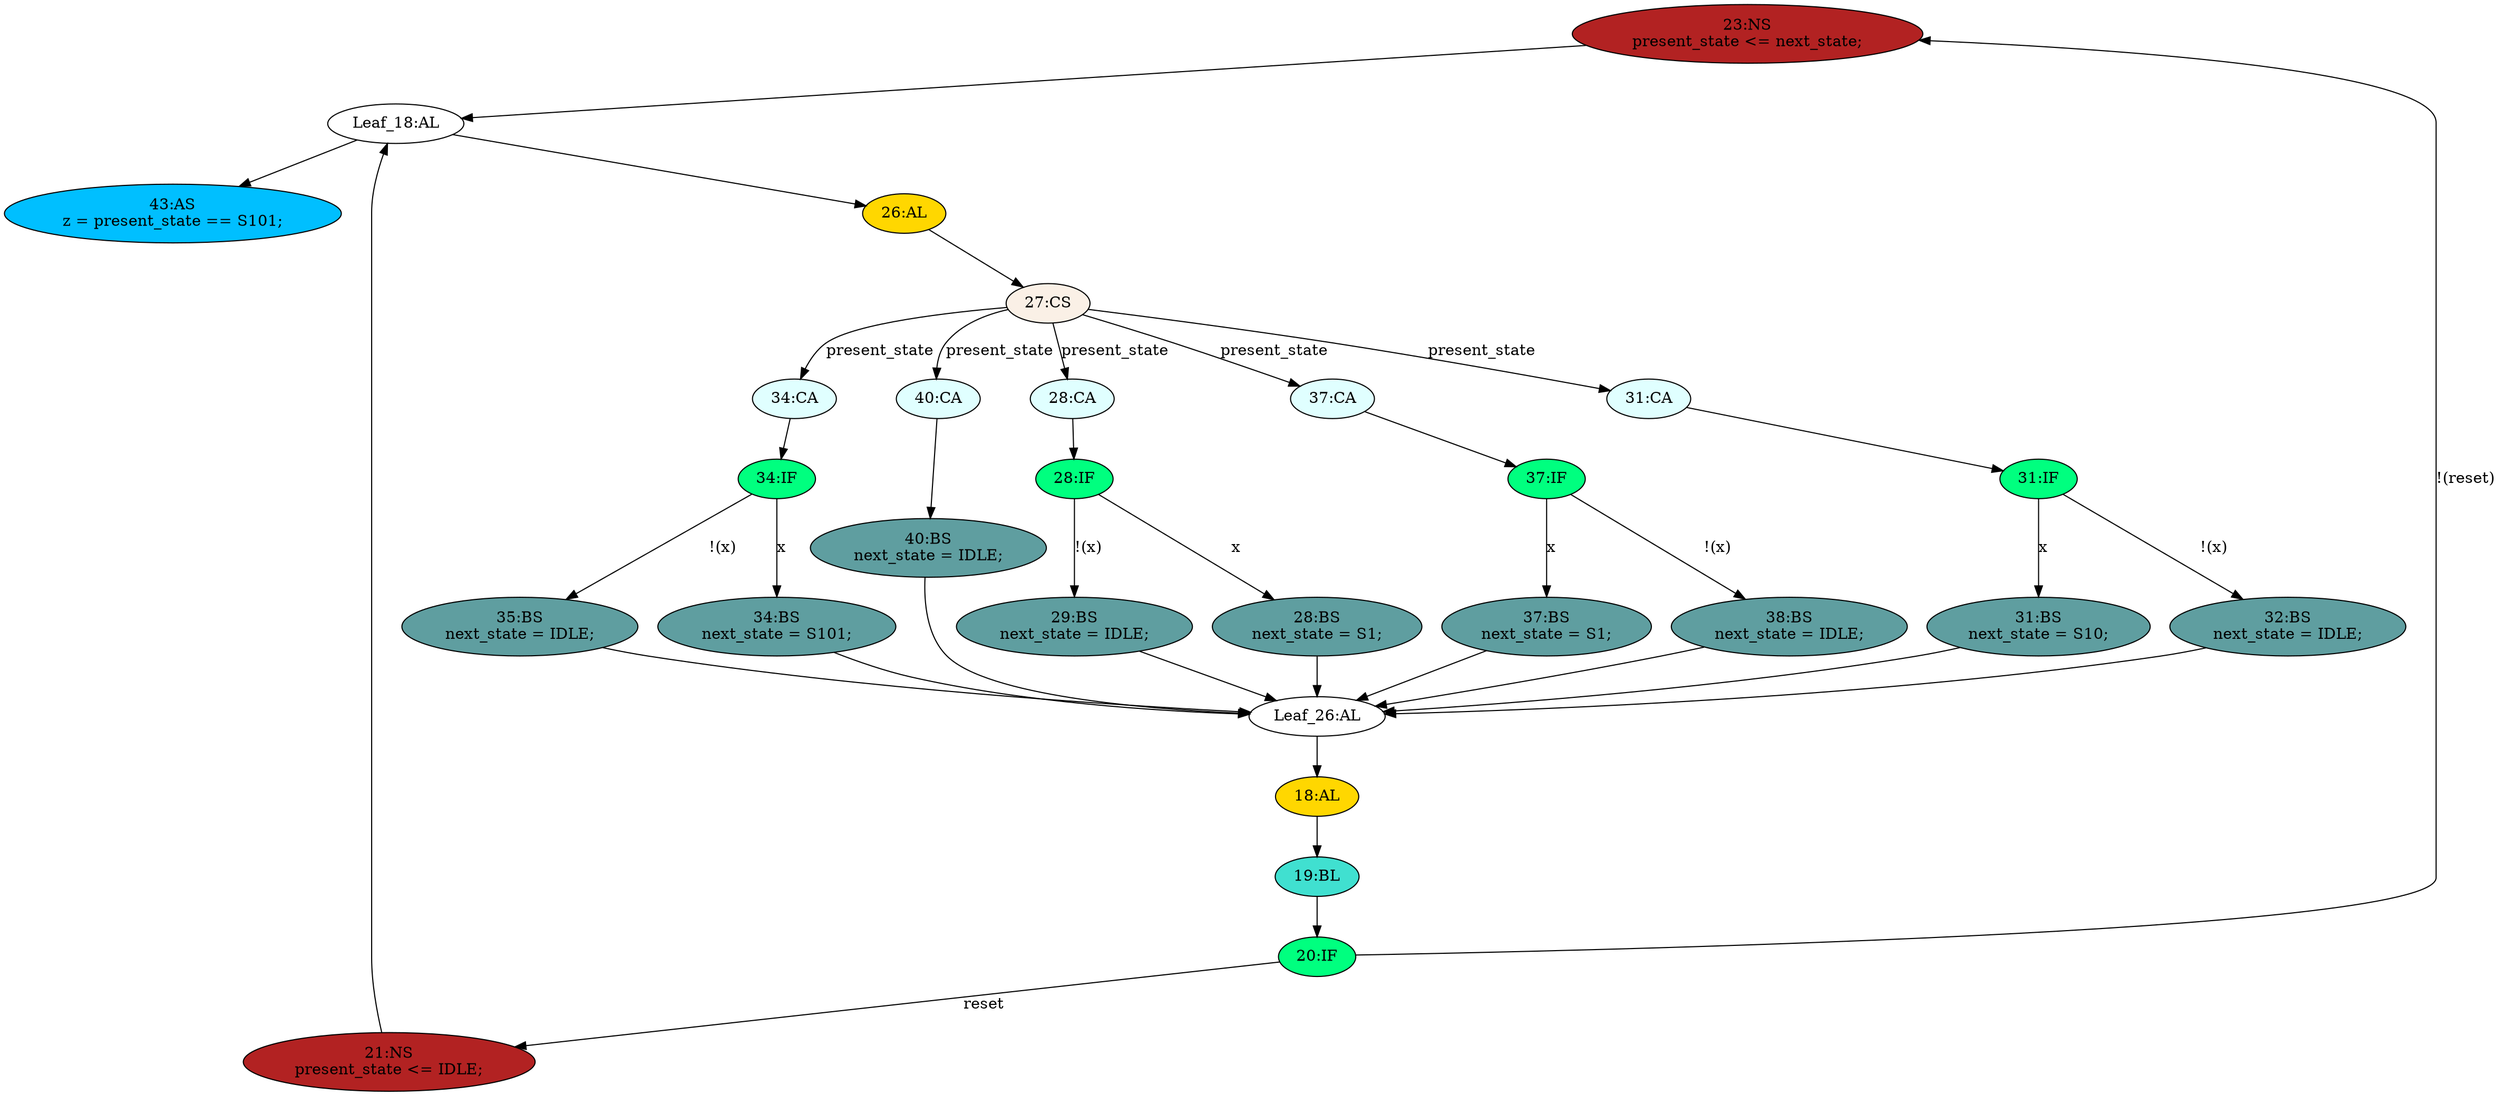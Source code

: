 strict digraph "compose( ,  )" {
	node [label="\N"];
	"23:NS"	[ast="<pyverilog.vparser.ast.NonblockingSubstitution object at 0x7fb842df1650>",
		fillcolor=firebrick,
		label="23:NS
present_state <= next_state;",
		statements="[<pyverilog.vparser.ast.NonblockingSubstitution object at 0x7fb842df1650>]",
		style=filled,
		typ=NonblockingSubstitution];
	"Leaf_18:AL"	[def_var="['present_state']",
		label="Leaf_18:AL"];
	"23:NS" -> "Leaf_18:AL"	[cond="[]",
		lineno=None];
	"26:AL"	[ast="<pyverilog.vparser.ast.Always object at 0x7fb842dfd6d0>",
		clk_sens=False,
		fillcolor=gold,
		label="26:AL",
		sens="[]",
		statements="[]",
		style=filled,
		typ=Always,
		use_var="['x', 'present_state']"];
	"Leaf_18:AL" -> "26:AL";
	"43:AS"	[ast="<pyverilog.vparser.ast.Assign object at 0x7fb842c98750>",
		def_var="['z']",
		fillcolor=deepskyblue,
		label="43:AS
z = present_state == S101;",
		statements="[]",
		style=filled,
		typ=Assign,
		use_var="['present_state']"];
	"Leaf_18:AL" -> "43:AS";
	"28:IF"	[ast="<pyverilog.vparser.ast.IfStatement object at 0x7fb842de6350>",
		fillcolor=springgreen,
		label="28:IF",
		statements="[]",
		style=filled,
		typ=IfStatement];
	"28:BS"	[ast="<pyverilog.vparser.ast.BlockingSubstitution object at 0x7fb842de6d10>",
		fillcolor=cadetblue,
		label="28:BS
next_state = S1;",
		statements="[<pyverilog.vparser.ast.BlockingSubstitution object at 0x7fb842de6d10>]",
		style=filled,
		typ=BlockingSubstitution];
	"28:IF" -> "28:BS"	[cond="['x']",
		label=x,
		lineno=28];
	"29:BS"	[ast="<pyverilog.vparser.ast.BlockingSubstitution object at 0x7fb843441610>",
		fillcolor=cadetblue,
		label="29:BS
next_state = IDLE;",
		statements="[<pyverilog.vparser.ast.BlockingSubstitution object at 0x7fb843441610>]",
		style=filled,
		typ=BlockingSubstitution];
	"28:IF" -> "29:BS"	[cond="['x']",
		label="!(x)",
		lineno=28];
	"34:BS"	[ast="<pyverilog.vparser.ast.BlockingSubstitution object at 0x7fb842c98d10>",
		fillcolor=cadetblue,
		label="34:BS
next_state = S101;",
		statements="[<pyverilog.vparser.ast.BlockingSubstitution object at 0x7fb842c98d10>]",
		style=filled,
		typ=BlockingSubstitution];
	"Leaf_26:AL"	[def_var="['next_state']",
		label="Leaf_26:AL"];
	"34:BS" -> "Leaf_26:AL"	[cond="[]",
		lineno=None];
	"38:BS"	[ast="<pyverilog.vparser.ast.BlockingSubstitution object at 0x7fb842c98390>",
		fillcolor=cadetblue,
		label="38:BS
next_state = IDLE;",
		statements="[<pyverilog.vparser.ast.BlockingSubstitution object at 0x7fb842c98390>]",
		style=filled,
		typ=BlockingSubstitution];
	"38:BS" -> "Leaf_26:AL"	[cond="[]",
		lineno=None];
	"27:CS"	[ast="<pyverilog.vparser.ast.CaseStatement object at 0x7fb842c98ad0>",
		fillcolor=linen,
		label="27:CS",
		statements="[]",
		style=filled,
		typ=CaseStatement];
	"37:CA"	[ast="<pyverilog.vparser.ast.Case object at 0x7fb842c98310>",
		fillcolor=lightcyan,
		label="37:CA",
		statements="[]",
		style=filled,
		typ=Case];
	"27:CS" -> "37:CA"	[cond="['present_state']",
		label=present_state,
		lineno=27];
	"31:CA"	[ast="<pyverilog.vparser.ast.Case object at 0x7fb842de6090>",
		fillcolor=lightcyan,
		label="31:CA",
		statements="[]",
		style=filled,
		typ=Case];
	"27:CS" -> "31:CA"	[cond="['present_state']",
		label=present_state,
		lineno=27];
	"34:CA"	[ast="<pyverilog.vparser.ast.Case object at 0x7fb8445ff450>",
		fillcolor=lightcyan,
		label="34:CA",
		statements="[]",
		style=filled,
		typ=Case];
	"27:CS" -> "34:CA"	[cond="['present_state']",
		label=present_state,
		lineno=27];
	"40:CA"	[ast="<pyverilog.vparser.ast.Case object at 0x7fb842c98fd0>",
		fillcolor=lightcyan,
		label="40:CA",
		statements="[]",
		style=filled,
		typ=Case];
	"27:CS" -> "40:CA"	[cond="['present_state']",
		label=present_state,
		lineno=27];
	"28:CA"	[ast="<pyverilog.vparser.ast.Case object at 0x7fb842dfdc50>",
		fillcolor=lightcyan,
		label="28:CA",
		statements="[]",
		style=filled,
		typ=Case];
	"27:CS" -> "28:CA"	[cond="['present_state']",
		label=present_state,
		lineno=27];
	"32:BS"	[ast="<pyverilog.vparser.ast.BlockingSubstitution object at 0x7fb843046510>",
		fillcolor=cadetblue,
		label="32:BS
next_state = IDLE;",
		statements="[<pyverilog.vparser.ast.BlockingSubstitution object at 0x7fb843046510>]",
		style=filled,
		typ=BlockingSubstitution];
	"32:BS" -> "Leaf_26:AL"	[cond="[]",
		lineno=None];
	"31:BS"	[ast="<pyverilog.vparser.ast.BlockingSubstitution object at 0x7fb8430aa110>",
		fillcolor=cadetblue,
		label="31:BS
next_state = S10;",
		statements="[<pyverilog.vparser.ast.BlockingSubstitution object at 0x7fb8430aa110>]",
		style=filled,
		typ=BlockingSubstitution];
	"31:BS" -> "Leaf_26:AL"	[cond="[]",
		lineno=None];
	"28:BS" -> "Leaf_26:AL"	[cond="[]",
		lineno=None];
	"29:BS" -> "Leaf_26:AL"	[cond="[]",
		lineno=None];
	"20:IF"	[ast="<pyverilog.vparser.ast.IfStatement object at 0x7fb842df1150>",
		fillcolor=springgreen,
		label="20:IF",
		statements="[]",
		style=filled,
		typ=IfStatement];
	"20:IF" -> "23:NS"	[cond="['reset']",
		label="!(reset)",
		lineno=20];
	"21:NS"	[ast="<pyverilog.vparser.ast.NonblockingSubstitution object at 0x7fb842d8ecd0>",
		fillcolor=firebrick,
		label="21:NS
present_state <= IDLE;",
		statements="[<pyverilog.vparser.ast.NonblockingSubstitution object at 0x7fb842d8ecd0>]",
		style=filled,
		typ=NonblockingSubstitution];
	"20:IF" -> "21:NS"	[cond="['reset']",
		label=reset,
		lineno=20];
	"37:IF"	[ast="<pyverilog.vparser.ast.IfStatement object at 0x7fb842c98950>",
		fillcolor=springgreen,
		label="37:IF",
		statements="[]",
		style=filled,
		typ=IfStatement];
	"37:CA" -> "37:IF"	[cond="[]",
		lineno=None];
	"40:BS"	[ast="<pyverilog.vparser.ast.BlockingSubstitution object at 0x7fb842c98590>",
		fillcolor=cadetblue,
		label="40:BS
next_state = IDLE;",
		statements="[<pyverilog.vparser.ast.BlockingSubstitution object at 0x7fb842c98590>]",
		style=filled,
		typ=BlockingSubstitution];
	"40:BS" -> "Leaf_26:AL"	[cond="[]",
		lineno=None];
	"37:IF" -> "38:BS"	[cond="['x']",
		label="!(x)",
		lineno=37];
	"37:BS"	[ast="<pyverilog.vparser.ast.BlockingSubstitution object at 0x7fb842c98290>",
		fillcolor=cadetblue,
		label="37:BS
next_state = S1;",
		statements="[<pyverilog.vparser.ast.BlockingSubstitution object at 0x7fb842c98290>]",
		style=filled,
		typ=BlockingSubstitution];
	"37:IF" -> "37:BS"	[cond="['x']",
		label=x,
		lineno=37];
	"31:IF"	[ast="<pyverilog.vparser.ast.IfStatement object at 0x7fb8430aad10>",
		fillcolor=springgreen,
		label="31:IF",
		statements="[]",
		style=filled,
		typ=IfStatement];
	"31:CA" -> "31:IF"	[cond="[]",
		lineno=None];
	"19:BL"	[ast="<pyverilog.vparser.ast.Block object at 0x7fb842de3210>",
		fillcolor=turquoise,
		label="19:BL",
		statements="[]",
		style=filled,
		typ=Block];
	"19:BL" -> "20:IF"	[cond="[]",
		lineno=None];
	"34:IF"	[ast="<pyverilog.vparser.ast.IfStatement object at 0x7fb842c98350>",
		fillcolor=springgreen,
		label="34:IF",
		statements="[]",
		style=filled,
		typ=IfStatement];
	"34:CA" -> "34:IF"	[cond="[]",
		lineno=None];
	"18:AL"	[ast="<pyverilog.vparser.ast.Always object at 0x7fb842de3e10>",
		clk_sens=True,
		fillcolor=gold,
		label="18:AL",
		sens="['clk']",
		statements="[]",
		style=filled,
		typ=Always,
		use_var="['reset', 'next_state']"];
	"18:AL" -> "19:BL"	[cond="[]",
		lineno=None];
	"37:BS" -> "Leaf_26:AL"	[cond="[]",
		lineno=None];
	"26:AL" -> "27:CS"	[cond="[]",
		lineno=None];
	"Leaf_26:AL" -> "18:AL";
	"31:IF" -> "32:BS"	[cond="['x']",
		label="!(x)",
		lineno=31];
	"31:IF" -> "31:BS"	[cond="['x']",
		label=x,
		lineno=31];
	"40:CA" -> "40:BS"	[cond="[]",
		lineno=None];
	"34:IF" -> "34:BS"	[cond="['x']",
		label=x,
		lineno=34];
	"35:BS"	[ast="<pyverilog.vparser.ast.BlockingSubstitution object at 0x7fb842c98810>",
		fillcolor=cadetblue,
		label="35:BS
next_state = IDLE;",
		statements="[<pyverilog.vparser.ast.BlockingSubstitution object at 0x7fb842c98810>]",
		style=filled,
		typ=BlockingSubstitution];
	"34:IF" -> "35:BS"	[cond="['x']",
		label="!(x)",
		lineno=34];
	"28:CA" -> "28:IF"	[cond="[]",
		lineno=None];
	"35:BS" -> "Leaf_26:AL"	[cond="[]",
		lineno=None];
	"21:NS" -> "Leaf_18:AL"	[cond="[]",
		lineno=None];
}
